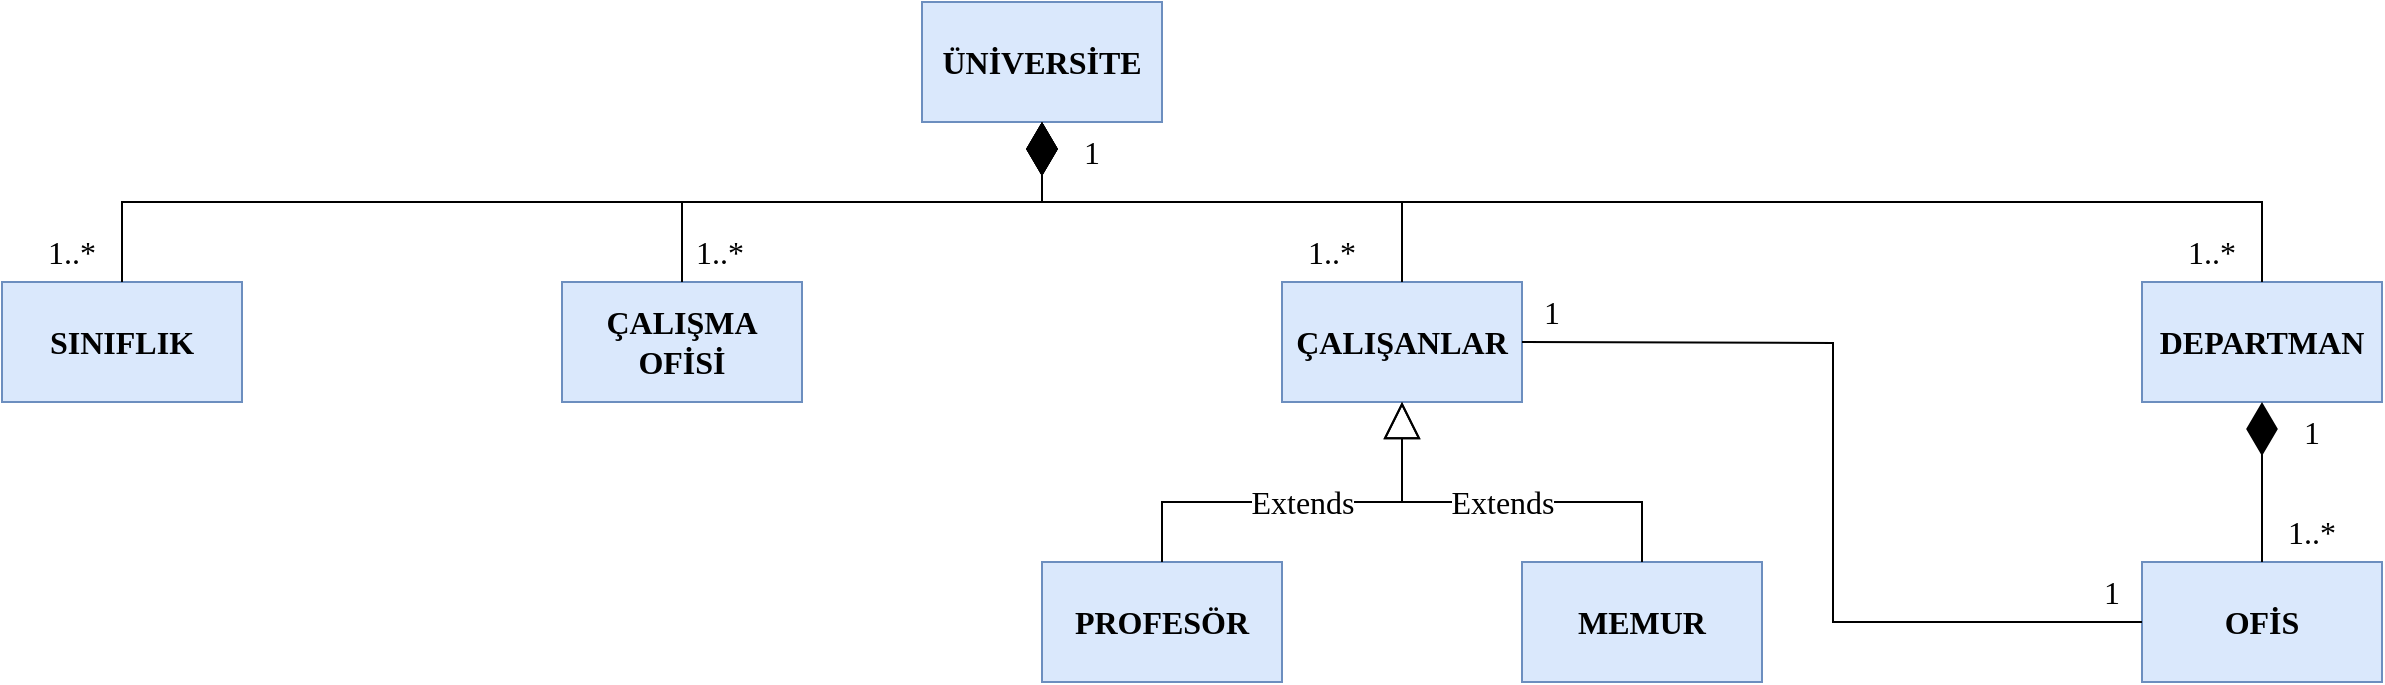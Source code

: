 <mxfile version="20.7.4" type="device"><diagram id="wI0ngqSOgefFv25tF7Eb" name="Sayfa -1"><mxGraphModel dx="1050" dy="581" grid="0" gridSize="10" guides="1" tooltips="1" connect="1" arrows="1" fold="1" page="1" pageScale="1" pageWidth="827" pageHeight="1169" math="0" shadow="0"><root><mxCell id="0"/><mxCell id="1" parent="0"/><mxCell id="shiXwwUgR1g0QJUFNDGy-1" value="ÜNİVERSİTE" style="rounded=0;whiteSpace=wrap;html=1;fillColor=#dae8fc;strokeColor=#6c8ebf;fontFamily=Comic Sans MS;fontSize=16;align=center;fontStyle=1" vertex="1" parent="1"><mxGeometry x="500" y="60" width="120" height="60" as="geometry"/></mxCell><mxCell id="shiXwwUgR1g0QJUFNDGy-2" value="SINIFLIK" style="rounded=0;whiteSpace=wrap;html=1;fillColor=#dae8fc;strokeColor=#6c8ebf;fontFamily=Comic Sans MS;fontSize=16;align=center;fontStyle=1" vertex="1" parent="1"><mxGeometry x="40" y="200" width="120" height="60" as="geometry"/></mxCell><mxCell id="shiXwwUgR1g0QJUFNDGy-3" value="ÇALIŞMA OFİSİ" style="rounded=0;whiteSpace=wrap;html=1;fillColor=#dae8fc;strokeColor=#6c8ebf;fontFamily=Comic Sans MS;fontSize=16;align=center;fontStyle=1" vertex="1" parent="1"><mxGeometry x="320" y="200" width="120" height="60" as="geometry"/></mxCell><mxCell id="shiXwwUgR1g0QJUFNDGy-4" value="ÇALIŞANLAR" style="rounded=0;whiteSpace=wrap;html=1;fillColor=#dae8fc;strokeColor=#6c8ebf;fontFamily=Comic Sans MS;fontSize=16;align=center;fontStyle=1" vertex="1" parent="1"><mxGeometry x="680" y="200" width="120" height="60" as="geometry"/></mxCell><mxCell id="shiXwwUgR1g0QJUFNDGy-5" value="DEPARTMAN" style="rounded=0;whiteSpace=wrap;html=1;fillColor=#dae8fc;strokeColor=#6c8ebf;fontFamily=Comic Sans MS;fontSize=16;align=center;fontStyle=1" vertex="1" parent="1"><mxGeometry x="1110" y="200" width="120" height="60" as="geometry"/></mxCell><mxCell id="shiXwwUgR1g0QJUFNDGy-6" value="PROFESÖR" style="rounded=0;whiteSpace=wrap;html=1;fillColor=#dae8fc;strokeColor=#6c8ebf;fontFamily=Comic Sans MS;fontSize=16;align=center;fontStyle=1" vertex="1" parent="1"><mxGeometry x="560" y="340" width="120" height="60" as="geometry"/></mxCell><mxCell id="shiXwwUgR1g0QJUFNDGy-7" value="MEMUR" style="rounded=0;whiteSpace=wrap;html=1;fillColor=#dae8fc;strokeColor=#6c8ebf;fontFamily=Comic Sans MS;fontSize=16;align=center;fontStyle=1" vertex="1" parent="1"><mxGeometry x="800" y="340" width="120" height="60" as="geometry"/></mxCell><mxCell id="shiXwwUgR1g0QJUFNDGy-8" value="OFİS" style="rounded=0;whiteSpace=wrap;html=1;fillColor=#dae8fc;strokeColor=#6c8ebf;fontFamily=Comic Sans MS;fontSize=16;align=center;fontStyle=1" vertex="1" parent="1"><mxGeometry x="1110" y="340" width="120" height="60" as="geometry"/></mxCell><mxCell id="shiXwwUgR1g0QJUFNDGy-9" value="Extends" style="endArrow=block;endSize=16;endFill=0;html=1;rounded=0;fontFamily=Comic Sans MS;fontSize=16;exitX=0.5;exitY=0;exitDx=0;exitDy=0;entryX=0.5;entryY=1;entryDx=0;entryDy=0;" edge="1" parent="1" source="shiXwwUgR1g0QJUFNDGy-6" target="shiXwwUgR1g0QJUFNDGy-4"><mxGeometry width="160" relative="1" as="geometry"><mxPoint x="810" y="290" as="sourcePoint"/><mxPoint x="970" y="290" as="targetPoint"/><Array as="points"><mxPoint x="620" y="310"/><mxPoint x="740" y="310"/></Array></mxGeometry></mxCell><mxCell id="shiXwwUgR1g0QJUFNDGy-10" value="Extends" style="endArrow=block;endSize=16;endFill=0;html=1;rounded=0;fontFamily=Comic Sans MS;fontSize=16;exitX=0.5;exitY=0;exitDx=0;exitDy=0;" edge="1" parent="1" source="shiXwwUgR1g0QJUFNDGy-7"><mxGeometry width="160" relative="1" as="geometry"><mxPoint x="810" y="290" as="sourcePoint"/><mxPoint x="740" y="260" as="targetPoint"/><Array as="points"><mxPoint x="860" y="320"/><mxPoint x="860" y="310"/><mxPoint x="740" y="310"/></Array></mxGeometry></mxCell><mxCell id="shiXwwUgR1g0QJUFNDGy-14" value="" style="endArrow=diamondThin;endFill=1;endSize=24;html=1;rounded=0;fontFamily=Comic Sans MS;fontSize=16;exitX=0.5;exitY=0;exitDx=0;exitDy=0;entryX=0.5;entryY=1;entryDx=0;entryDy=0;" edge="1" parent="1" source="shiXwwUgR1g0QJUFNDGy-2" target="shiXwwUgR1g0QJUFNDGy-1"><mxGeometry width="160" relative="1" as="geometry"><mxPoint x="90" y="160" as="sourcePoint"/><mxPoint x="250" y="160" as="targetPoint"/><Array as="points"><mxPoint x="100" y="160"/><mxPoint x="560" y="160"/></Array></mxGeometry></mxCell><mxCell id="shiXwwUgR1g0QJUFNDGy-15" value="" style="endArrow=diamondThin;endFill=1;endSize=24;html=1;rounded=0;fontFamily=Comic Sans MS;fontSize=16;exitX=0.5;exitY=0;exitDx=0;exitDy=0;entryX=0.5;entryY=1;entryDx=0;entryDy=0;" edge="1" parent="1" source="shiXwwUgR1g0QJUFNDGy-3" target="shiXwwUgR1g0QJUFNDGy-1"><mxGeometry width="160" relative="1" as="geometry"><mxPoint x="330" y="190" as="sourcePoint"/><mxPoint x="790" y="110" as="targetPoint"/><Array as="points"><mxPoint x="380" y="160"/><mxPoint x="560" y="160"/></Array></mxGeometry></mxCell><mxCell id="shiXwwUgR1g0QJUFNDGy-16" value="" style="endArrow=diamondThin;endFill=1;endSize=24;html=1;rounded=0;fontFamily=Comic Sans MS;fontSize=16;exitX=0.5;exitY=0;exitDx=0;exitDy=0;entryX=0.5;entryY=1;entryDx=0;entryDy=0;" edge="1" parent="1" source="shiXwwUgR1g0QJUFNDGy-4" target="shiXwwUgR1g0QJUFNDGy-1"><mxGeometry width="160" relative="1" as="geometry"><mxPoint x="400" y="200" as="sourcePoint"/><mxPoint x="580" y="120" as="targetPoint"/><Array as="points"><mxPoint x="740" y="160"/><mxPoint x="560" y="160"/></Array></mxGeometry></mxCell><mxCell id="shiXwwUgR1g0QJUFNDGy-17" value="" style="endArrow=diamondThin;endFill=1;endSize=24;html=1;rounded=0;fontFamily=Comic Sans MS;fontSize=16;exitX=0.5;exitY=0;exitDx=0;exitDy=0;entryX=0.5;entryY=1;entryDx=0;entryDy=0;" edge="1" parent="1" source="shiXwwUgR1g0QJUFNDGy-5" target="shiXwwUgR1g0QJUFNDGy-1"><mxGeometry width="160" relative="1" as="geometry"><mxPoint x="420" y="200" as="sourcePoint"/><mxPoint x="600" y="120" as="targetPoint"/><Array as="points"><mxPoint x="1170" y="160"/><mxPoint x="560" y="160"/></Array></mxGeometry></mxCell><mxCell id="shiXwwUgR1g0QJUFNDGy-19" value="" style="endArrow=diamondThin;endFill=1;endSize=24;html=1;rounded=0;fontFamily=Comic Sans MS;fontSize=16;entryX=0.5;entryY=1;entryDx=0;entryDy=0;exitX=0.5;exitY=0;exitDx=0;exitDy=0;" edge="1" parent="1" source="shiXwwUgR1g0QJUFNDGy-8" target="shiXwwUgR1g0QJUFNDGy-5"><mxGeometry width="160" relative="1" as="geometry"><mxPoint x="1010" y="300" as="sourcePoint"/><mxPoint x="1170" y="300" as="targetPoint"/></mxGeometry></mxCell><mxCell id="shiXwwUgR1g0QJUFNDGy-20" value="" style="endArrow=none;html=1;edgeStyle=orthogonalEdgeStyle;rounded=0;fontFamily=Comic Sans MS;fontSize=16;entryX=0;entryY=0.5;entryDx=0;entryDy=0;" edge="1" parent="1" target="shiXwwUgR1g0QJUFNDGy-8"><mxGeometry relative="1" as="geometry"><mxPoint x="800" y="230" as="sourcePoint"/><mxPoint x="960" y="230" as="targetPoint"/></mxGeometry></mxCell><mxCell id="shiXwwUgR1g0QJUFNDGy-23" value="1" style="text;strokeColor=none;align=center;fillColor=none;html=1;verticalAlign=middle;whiteSpace=wrap;rounded=0;fontFamily=Comic Sans MS;fontSize=16;" vertex="1" parent="1"><mxGeometry x="570" y="120" width="30" height="30" as="geometry"/></mxCell><mxCell id="shiXwwUgR1g0QJUFNDGy-24" value="1" style="text;strokeColor=none;align=center;fillColor=none;html=1;verticalAlign=middle;whiteSpace=wrap;rounded=0;fontFamily=Comic Sans MS;fontSize=16;" vertex="1" parent="1"><mxGeometry x="800" y="200" width="30" height="30" as="geometry"/></mxCell><mxCell id="shiXwwUgR1g0QJUFNDGy-25" value="1" style="text;strokeColor=none;align=center;fillColor=none;html=1;verticalAlign=middle;whiteSpace=wrap;rounded=0;fontFamily=Comic Sans MS;fontSize=16;" vertex="1" parent="1"><mxGeometry x="1080" y="340" width="30" height="30" as="geometry"/></mxCell><mxCell id="shiXwwUgR1g0QJUFNDGy-26" value="1..*" style="text;strokeColor=none;align=center;fillColor=none;html=1;verticalAlign=middle;whiteSpace=wrap;rounded=0;fontFamily=Comic Sans MS;fontSize=16;" vertex="1" parent="1"><mxGeometry x="690" y="170" width="30" height="30" as="geometry"/></mxCell><mxCell id="shiXwwUgR1g0QJUFNDGy-27" value="1..*" style="text;strokeColor=none;align=center;fillColor=none;html=1;verticalAlign=middle;whiteSpace=wrap;rounded=0;fontFamily=Comic Sans MS;fontSize=16;" vertex="1" parent="1"><mxGeometry x="1130" y="170" width="30" height="30" as="geometry"/></mxCell><mxCell id="shiXwwUgR1g0QJUFNDGy-28" value="1..*" style="text;strokeColor=none;align=center;fillColor=none;html=1;verticalAlign=middle;whiteSpace=wrap;rounded=0;fontFamily=Comic Sans MS;fontSize=16;" vertex="1" parent="1"><mxGeometry x="384" y="170" width="30" height="30" as="geometry"/></mxCell><mxCell id="shiXwwUgR1g0QJUFNDGy-29" value="1..*" style="text;strokeColor=none;align=center;fillColor=none;html=1;verticalAlign=middle;whiteSpace=wrap;rounded=0;fontFamily=Comic Sans MS;fontSize=16;" vertex="1" parent="1"><mxGeometry x="60" y="170" width="30" height="30" as="geometry"/></mxCell><mxCell id="shiXwwUgR1g0QJUFNDGy-30" value="1..*" style="text;strokeColor=none;align=center;fillColor=none;html=1;verticalAlign=middle;whiteSpace=wrap;rounded=0;fontFamily=Comic Sans MS;fontSize=16;" vertex="1" parent="1"><mxGeometry x="1180" y="310" width="30" height="30" as="geometry"/></mxCell><mxCell id="shiXwwUgR1g0QJUFNDGy-31" value="1" style="text;strokeColor=none;align=center;fillColor=none;html=1;verticalAlign=middle;whiteSpace=wrap;rounded=0;fontFamily=Comic Sans MS;fontSize=16;" vertex="1" parent="1"><mxGeometry x="1180" y="260" width="30" height="30" as="geometry"/></mxCell></root></mxGraphModel></diagram></mxfile>